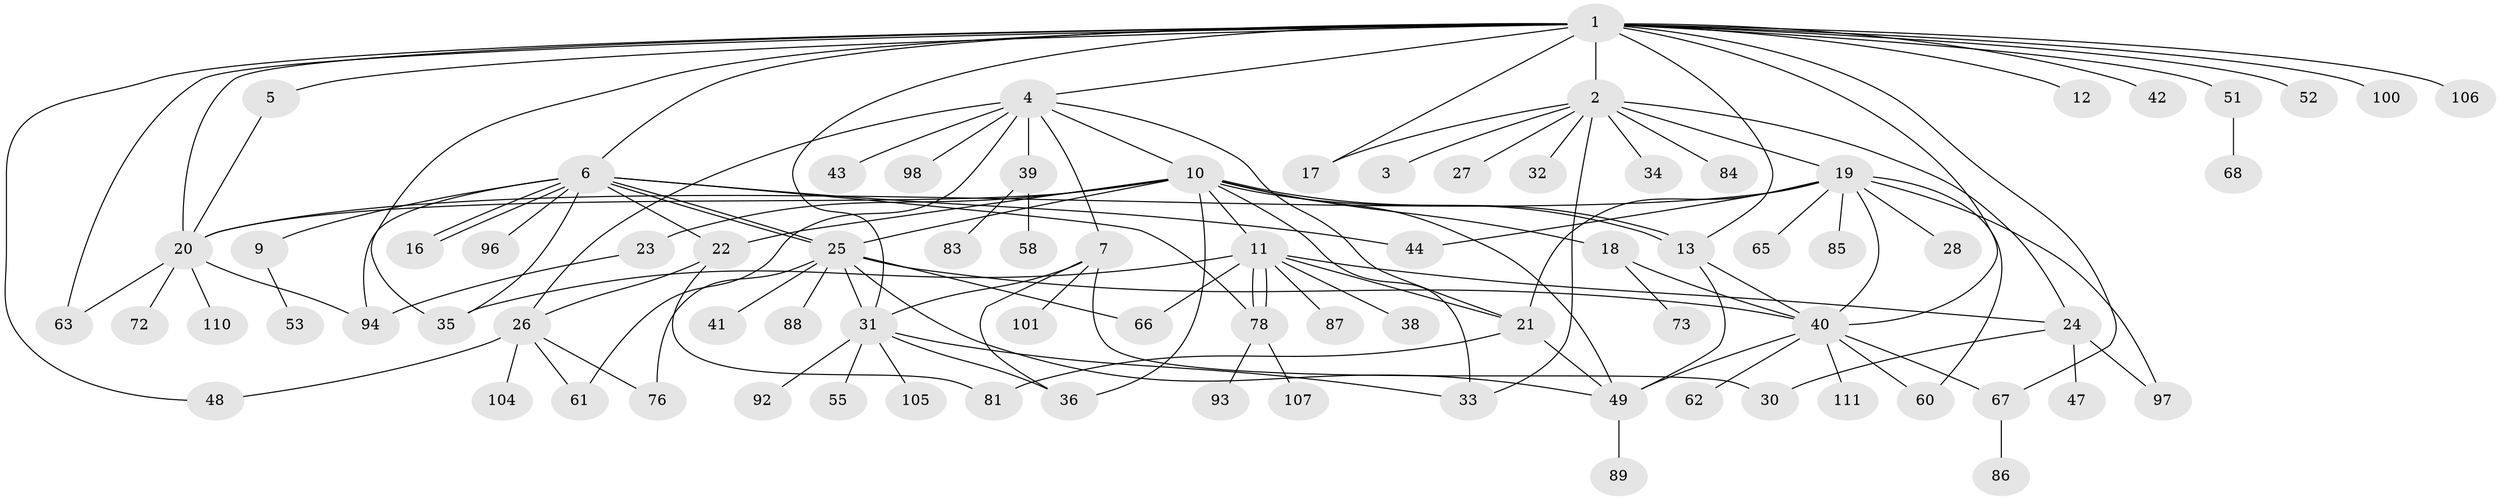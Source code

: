 // original degree distribution, {20: 0.009009009009009009, 7: 0.018018018018018018, 1: 0.44144144144144143, 9: 0.018018018018018018, 2: 0.2072072072072072, 13: 0.009009009009009009, 3: 0.12612612612612611, 12: 0.009009009009009009, 6: 0.04504504504504504, 5: 0.02702702702702703, 4: 0.07207207207207207, 11: 0.009009009009009009, 8: 0.009009009009009009}
// Generated by graph-tools (version 1.1) at 2025/11/02/27/25 16:11:10]
// undirected, 81 vertices, 125 edges
graph export_dot {
graph [start="1"]
  node [color=gray90,style=filled];
  1 [super="+15"];
  2 [super="+14"];
  3;
  4 [super="+90"];
  5;
  6 [super="+8"];
  7 [super="+99"];
  9 [super="+45"];
  10;
  11 [super="+70"];
  12;
  13 [super="+57"];
  16;
  17 [super="+75"];
  18 [super="+71"];
  19 [super="+59"];
  20 [super="+37"];
  21 [super="+69"];
  22 [super="+74"];
  23 [super="+82"];
  24 [super="+46"];
  25 [super="+29"];
  26 [super="+102"];
  27;
  28;
  30 [super="+103"];
  31 [super="+109"];
  32;
  33 [super="+54"];
  34;
  35 [super="+80"];
  36 [super="+95"];
  38;
  39;
  40 [super="+50"];
  41;
  42;
  43;
  44 [super="+79"];
  47;
  48;
  49 [super="+64"];
  51;
  52;
  53;
  55 [super="+56"];
  58;
  60;
  61;
  62;
  63 [super="+77"];
  65;
  66;
  67;
  68 [super="+108"];
  72;
  73;
  76;
  78;
  81;
  83;
  84;
  85;
  86;
  87 [super="+91"];
  88;
  89;
  92;
  93;
  94;
  96;
  97;
  98;
  100;
  101;
  104;
  105;
  106;
  107;
  110;
  111;
  1 -- 2;
  1 -- 4;
  1 -- 5;
  1 -- 6;
  1 -- 12;
  1 -- 13;
  1 -- 17;
  1 -- 31;
  1 -- 35;
  1 -- 40;
  1 -- 42;
  1 -- 48;
  1 -- 51;
  1 -- 52;
  1 -- 67;
  1 -- 100;
  1 -- 106;
  1 -- 20;
  1 -- 63;
  2 -- 3;
  2 -- 27;
  2 -- 34;
  2 -- 84;
  2 -- 32;
  2 -- 17;
  2 -- 19;
  2 -- 24;
  2 -- 33;
  4 -- 7;
  4 -- 10;
  4 -- 26;
  4 -- 39;
  4 -- 43;
  4 -- 61;
  4 -- 21;
  4 -- 98;
  5 -- 20;
  6 -- 9;
  6 -- 16;
  6 -- 16;
  6 -- 22;
  6 -- 25;
  6 -- 25;
  6 -- 44;
  6 -- 78;
  6 -- 94;
  6 -- 96;
  6 -- 35;
  7 -- 101;
  7 -- 36;
  7 -- 30;
  7 -- 31;
  9 -- 53;
  10 -- 11;
  10 -- 13;
  10 -- 13;
  10 -- 18;
  10 -- 23;
  10 -- 25;
  10 -- 33;
  10 -- 36;
  10 -- 49;
  10 -- 20;
  10 -- 22;
  11 -- 21;
  11 -- 38;
  11 -- 78;
  11 -- 78;
  11 -- 87;
  11 -- 24;
  11 -- 35;
  11 -- 66;
  13 -- 49;
  13 -- 40;
  18 -- 40;
  18 -- 73;
  19 -- 28;
  19 -- 40;
  19 -- 44;
  19 -- 60;
  19 -- 85;
  19 -- 97;
  19 -- 21;
  19 -- 65;
  19 -- 20;
  20 -- 63;
  20 -- 72;
  20 -- 110;
  20 -- 94;
  21 -- 81;
  21 -- 49;
  22 -- 81;
  22 -- 26;
  23 -- 94;
  24 -- 30;
  24 -- 47;
  24 -- 97;
  25 -- 31;
  25 -- 40;
  25 -- 41;
  25 -- 66;
  25 -- 76;
  25 -- 88;
  25 -- 49;
  26 -- 48;
  26 -- 61;
  26 -- 76;
  26 -- 104;
  31 -- 33;
  31 -- 55;
  31 -- 92;
  31 -- 105;
  31 -- 36;
  39 -- 58;
  39 -- 83;
  40 -- 67;
  40 -- 49;
  40 -- 60;
  40 -- 62;
  40 -- 111;
  49 -- 89;
  51 -- 68;
  67 -- 86;
  78 -- 93;
  78 -- 107;
}
